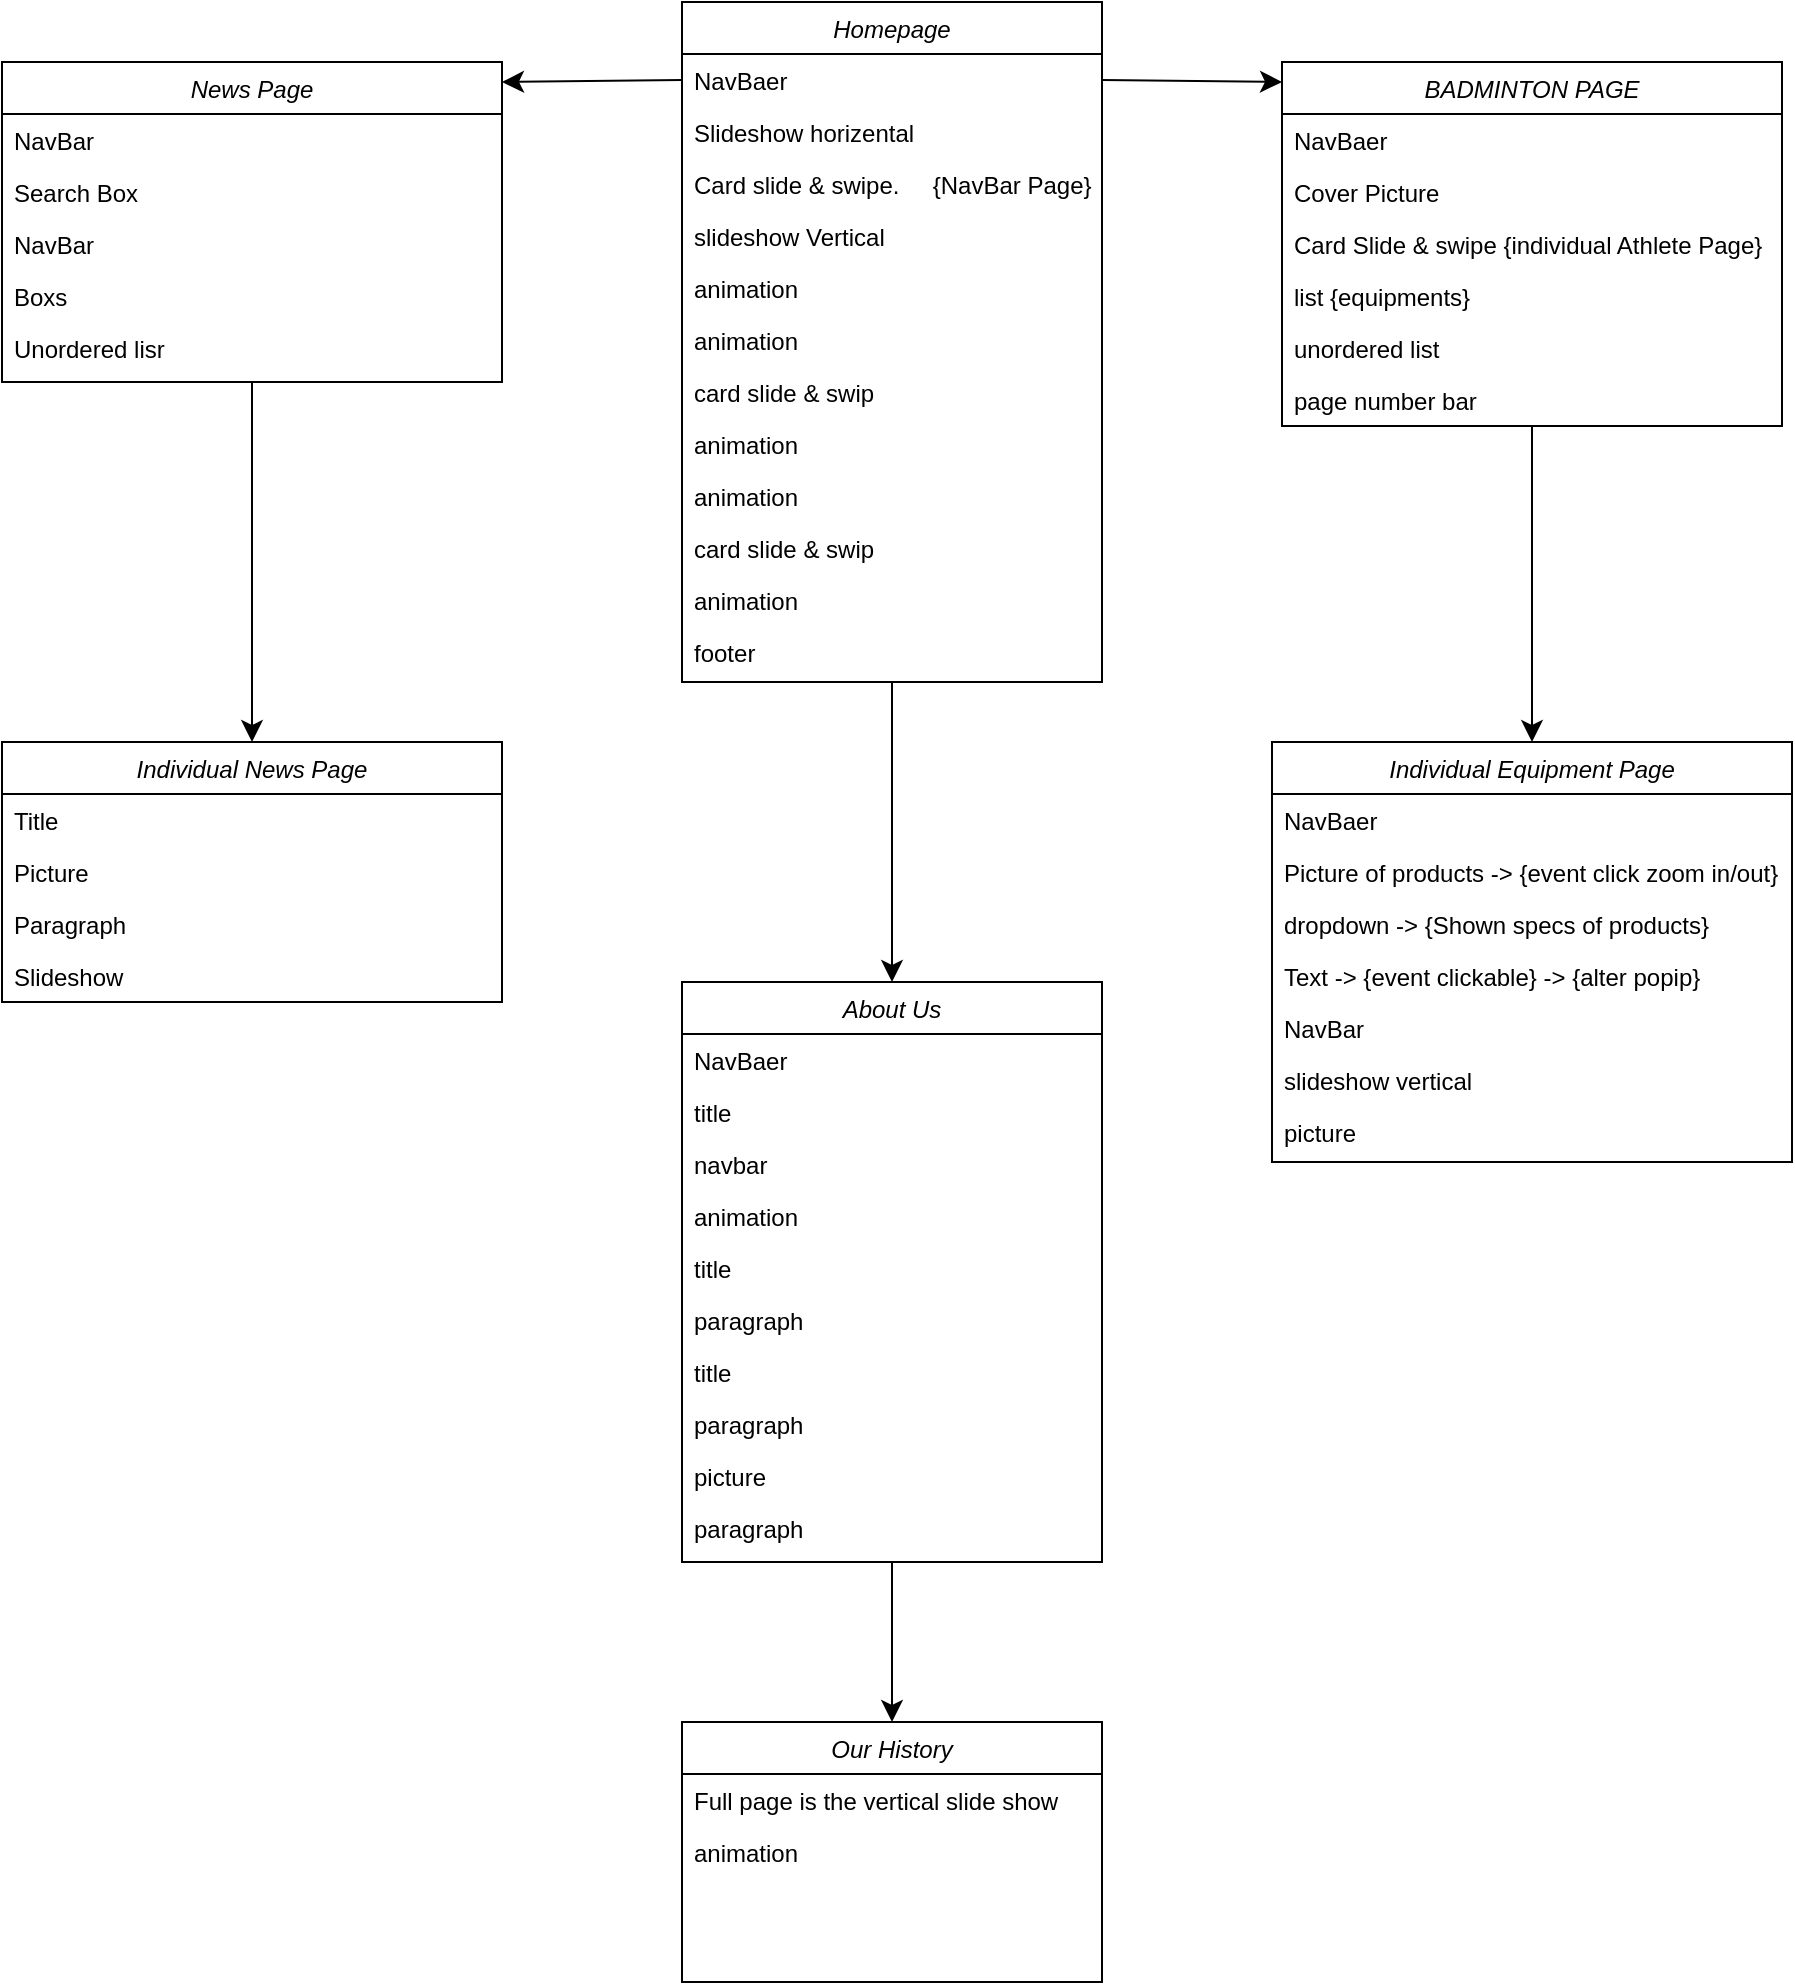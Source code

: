 <mxfile version="24.2.2" type="github">
  <diagram id="C5RBs43oDa-KdzZeNtuy" name="Page-1">
    <mxGraphModel dx="2060" dy="1106" grid="1" gridSize="10" guides="1" tooltips="1" connect="1" arrows="1" fold="1" page="1" pageScale="1" pageWidth="827" pageHeight="1169" math="0" shadow="0">
      <root>
        <mxCell id="WIyWlLk6GJQsqaUBKTNV-0" />
        <mxCell id="WIyWlLk6GJQsqaUBKTNV-1" parent="WIyWlLk6GJQsqaUBKTNV-0" />
        <mxCell id="pnR89gAqj4yfONS8WBIo-79" value="" style="group" vertex="1" connectable="0" parent="WIyWlLk6GJQsqaUBKTNV-1">
          <mxGeometry x="50" y="20" width="895" height="990" as="geometry" />
        </mxCell>
        <mxCell id="pnR89gAqj4yfONS8WBIo-56" style="edgeStyle=none;curved=1;rounded=0;orthogonalLoop=1;jettySize=auto;html=1;fontSize=12;startSize=8;endSize=8;" edge="1" parent="pnR89gAqj4yfONS8WBIo-79" source="zkfFHV4jXpPFQw0GAbJ--0" target="pnR89gAqj4yfONS8WBIo-23">
          <mxGeometry relative="1" as="geometry" />
        </mxCell>
        <mxCell id="zkfFHV4jXpPFQw0GAbJ--0" value="BADMINTON PAGE" style="swimlane;fontStyle=2;align=center;verticalAlign=top;childLayout=stackLayout;horizontal=1;startSize=26;horizontalStack=0;resizeParent=1;resizeLast=0;collapsible=1;marginBottom=0;rounded=0;shadow=0;strokeWidth=1;" parent="pnR89gAqj4yfONS8WBIo-79" vertex="1">
          <mxGeometry x="640" y="30" width="250" height="182" as="geometry">
            <mxRectangle x="230" y="140" width="160" height="26" as="alternateBounds" />
          </mxGeometry>
        </mxCell>
        <mxCell id="zkfFHV4jXpPFQw0GAbJ--1" value="NavBaer" style="text;align=left;verticalAlign=top;spacingLeft=4;spacingRight=4;overflow=hidden;rotatable=0;points=[[0,0.5],[1,0.5]];portConstraint=eastwest;" parent="zkfFHV4jXpPFQw0GAbJ--0" vertex="1">
          <mxGeometry y="26" width="250" height="26" as="geometry" />
        </mxCell>
        <mxCell id="zkfFHV4jXpPFQw0GAbJ--2" value="Cover Picture" style="text;align=left;verticalAlign=top;spacingLeft=4;spacingRight=4;overflow=hidden;rotatable=0;points=[[0,0.5],[1,0.5]];portConstraint=eastwest;rounded=0;shadow=0;html=0;" parent="zkfFHV4jXpPFQw0GAbJ--0" vertex="1">
          <mxGeometry y="52" width="250" height="26" as="geometry" />
        </mxCell>
        <mxCell id="zkfFHV4jXpPFQw0GAbJ--3" value="Card Slide &amp; swipe {individual Athlete Page}" style="text;align=left;verticalAlign=top;spacingLeft=4;spacingRight=4;overflow=hidden;rotatable=0;points=[[0,0.5],[1,0.5]];portConstraint=eastwest;rounded=0;shadow=0;html=0;" parent="zkfFHV4jXpPFQw0GAbJ--0" vertex="1">
          <mxGeometry y="78" width="250" height="26" as="geometry" />
        </mxCell>
        <mxCell id="pnR89gAqj4yfONS8WBIo-0" value="list {equipments}" style="text;align=left;verticalAlign=top;spacingLeft=4;spacingRight=4;overflow=hidden;rotatable=0;points=[[0,0.5],[1,0.5]];portConstraint=eastwest;rounded=0;shadow=0;html=0;" vertex="1" parent="zkfFHV4jXpPFQw0GAbJ--0">
          <mxGeometry y="104" width="250" height="26" as="geometry" />
        </mxCell>
        <mxCell id="pnR89gAqj4yfONS8WBIo-1" value="unordered list" style="text;align=left;verticalAlign=top;spacingLeft=4;spacingRight=4;overflow=hidden;rotatable=0;points=[[0,0.5],[1,0.5]];portConstraint=eastwest;rounded=0;shadow=0;html=0;" vertex="1" parent="zkfFHV4jXpPFQw0GAbJ--0">
          <mxGeometry y="130" width="250" height="26" as="geometry" />
        </mxCell>
        <mxCell id="pnR89gAqj4yfONS8WBIo-2" value="page number bar" style="text;align=left;verticalAlign=top;spacingLeft=4;spacingRight=4;overflow=hidden;rotatable=0;points=[[0,0.5],[1,0.5]];portConstraint=eastwest;rounded=0;shadow=0;html=0;" vertex="1" parent="zkfFHV4jXpPFQw0GAbJ--0">
          <mxGeometry y="156" width="250" height="26" as="geometry" />
        </mxCell>
        <mxCell id="pnR89gAqj4yfONS8WBIo-51" value="" style="edgeStyle=none;curved=1;rounded=0;orthogonalLoop=1;jettySize=auto;html=1;fontSize=12;startSize=8;endSize=8;exitX=0;exitY=0.5;exitDx=0;exitDy=0;" edge="1" parent="pnR89gAqj4yfONS8WBIo-79" source="pnR89gAqj4yfONS8WBIo-11">
          <mxGeometry relative="1" as="geometry">
            <mxPoint x="340" y="47.591" as="sourcePoint" />
            <mxPoint x="250" y="39.997" as="targetPoint" />
          </mxGeometry>
        </mxCell>
        <mxCell id="pnR89gAqj4yfONS8WBIo-78" style="edgeStyle=none;curved=1;rounded=0;orthogonalLoop=1;jettySize=auto;html=1;entryX=0.5;entryY=0;entryDx=0;entryDy=0;fontSize=12;startSize=8;endSize=8;" edge="1" parent="pnR89gAqj4yfONS8WBIo-79" source="pnR89gAqj4yfONS8WBIo-10" target="pnR89gAqj4yfONS8WBIo-58">
          <mxGeometry relative="1" as="geometry" />
        </mxCell>
        <mxCell id="pnR89gAqj4yfONS8WBIo-10" value="Homepage" style="swimlane;fontStyle=2;align=center;verticalAlign=top;childLayout=stackLayout;horizontal=1;startSize=26;horizontalStack=0;resizeParent=1;resizeLast=0;collapsible=1;marginBottom=0;rounded=0;shadow=0;strokeWidth=1;" vertex="1" parent="pnR89gAqj4yfONS8WBIo-79">
          <mxGeometry x="340" width="210" height="340" as="geometry">
            <mxRectangle x="230" y="140" width="160" height="26" as="alternateBounds" />
          </mxGeometry>
        </mxCell>
        <mxCell id="pnR89gAqj4yfONS8WBIo-11" value="NavBaer" style="text;align=left;verticalAlign=top;spacingLeft=4;spacingRight=4;overflow=hidden;rotatable=0;points=[[0,0.5],[1,0.5]];portConstraint=eastwest;" vertex="1" parent="pnR89gAqj4yfONS8WBIo-10">
          <mxGeometry y="26" width="210" height="26" as="geometry" />
        </mxCell>
        <mxCell id="pnR89gAqj4yfONS8WBIo-12" value="Slideshow horizental" style="text;align=left;verticalAlign=top;spacingLeft=4;spacingRight=4;overflow=hidden;rotatable=0;points=[[0,0.5],[1,0.5]];portConstraint=eastwest;rounded=0;shadow=0;html=0;" vertex="1" parent="pnR89gAqj4yfONS8WBIo-10">
          <mxGeometry y="52" width="210" height="26" as="geometry" />
        </mxCell>
        <mxCell id="pnR89gAqj4yfONS8WBIo-13" value="Card slide &amp; swipe.     {NavBar Page}" style="text;align=left;verticalAlign=top;spacingLeft=4;spacingRight=4;overflow=hidden;rotatable=0;points=[[0,0.5],[1,0.5]];portConstraint=eastwest;rounded=0;shadow=0;html=0;" vertex="1" parent="pnR89gAqj4yfONS8WBIo-10">
          <mxGeometry y="78" width="210" height="26" as="geometry" />
        </mxCell>
        <mxCell id="pnR89gAqj4yfONS8WBIo-14" value="slideshow Vertical" style="text;align=left;verticalAlign=top;spacingLeft=4;spacingRight=4;overflow=hidden;rotatable=0;points=[[0,0.5],[1,0.5]];portConstraint=eastwest;rounded=0;shadow=0;html=0;" vertex="1" parent="pnR89gAqj4yfONS8WBIo-10">
          <mxGeometry y="104" width="210" height="26" as="geometry" />
        </mxCell>
        <mxCell id="pnR89gAqj4yfONS8WBIo-15" value="animation" style="text;align=left;verticalAlign=top;spacingLeft=4;spacingRight=4;overflow=hidden;rotatable=0;points=[[0,0.5],[1,0.5]];portConstraint=eastwest;rounded=0;shadow=0;html=0;" vertex="1" parent="pnR89gAqj4yfONS8WBIo-10">
          <mxGeometry y="130" width="210" height="26" as="geometry" />
        </mxCell>
        <mxCell id="pnR89gAqj4yfONS8WBIo-16" value="animation" style="text;align=left;verticalAlign=top;spacingLeft=4;spacingRight=4;overflow=hidden;rotatable=0;points=[[0,0.5],[1,0.5]];portConstraint=eastwest;rounded=0;shadow=0;html=0;" vertex="1" parent="pnR89gAqj4yfONS8WBIo-10">
          <mxGeometry y="156" width="210" height="26" as="geometry" />
        </mxCell>
        <mxCell id="pnR89gAqj4yfONS8WBIo-17" value="card slide &amp; swip" style="text;align=left;verticalAlign=top;spacingLeft=4;spacingRight=4;overflow=hidden;rotatable=0;points=[[0,0.5],[1,0.5]];portConstraint=eastwest;rounded=0;shadow=0;html=0;" vertex="1" parent="pnR89gAqj4yfONS8WBIo-10">
          <mxGeometry y="182" width="210" height="26" as="geometry" />
        </mxCell>
        <mxCell id="pnR89gAqj4yfONS8WBIo-18" value="animation" style="text;align=left;verticalAlign=top;spacingLeft=4;spacingRight=4;overflow=hidden;rotatable=0;points=[[0,0.5],[1,0.5]];portConstraint=eastwest;rounded=0;shadow=0;html=0;" vertex="1" parent="pnR89gAqj4yfONS8WBIo-10">
          <mxGeometry y="208" width="210" height="26" as="geometry" />
        </mxCell>
        <mxCell id="pnR89gAqj4yfONS8WBIo-19" value="animation" style="text;align=left;verticalAlign=top;spacingLeft=4;spacingRight=4;overflow=hidden;rotatable=0;points=[[0,0.5],[1,0.5]];portConstraint=eastwest;rounded=0;shadow=0;html=0;" vertex="1" parent="pnR89gAqj4yfONS8WBIo-10">
          <mxGeometry y="234" width="210" height="26" as="geometry" />
        </mxCell>
        <mxCell id="pnR89gAqj4yfONS8WBIo-20" value="card slide &amp; swip" style="text;align=left;verticalAlign=top;spacingLeft=4;spacingRight=4;overflow=hidden;rotatable=0;points=[[0,0.5],[1,0.5]];portConstraint=eastwest;rounded=0;shadow=0;html=0;" vertex="1" parent="pnR89gAqj4yfONS8WBIo-10">
          <mxGeometry y="260" width="210" height="26" as="geometry" />
        </mxCell>
        <mxCell id="pnR89gAqj4yfONS8WBIo-21" value="animation" style="text;align=left;verticalAlign=top;spacingLeft=4;spacingRight=4;overflow=hidden;rotatable=0;points=[[0,0.5],[1,0.5]];portConstraint=eastwest;rounded=0;shadow=0;html=0;" vertex="1" parent="pnR89gAqj4yfONS8WBIo-10">
          <mxGeometry y="286" width="210" height="26" as="geometry" />
        </mxCell>
        <mxCell id="pnR89gAqj4yfONS8WBIo-22" value="footer" style="text;align=left;verticalAlign=top;spacingLeft=4;spacingRight=4;overflow=hidden;rotatable=0;points=[[0,0.5],[1,0.5]];portConstraint=eastwest;rounded=0;shadow=0;html=0;" vertex="1" parent="pnR89gAqj4yfONS8WBIo-10">
          <mxGeometry y="312" width="210" height="26" as="geometry" />
        </mxCell>
        <mxCell id="pnR89gAqj4yfONS8WBIo-23" value="Individual Equipment Page" style="swimlane;fontStyle=2;align=center;verticalAlign=top;childLayout=stackLayout;horizontal=1;startSize=26;horizontalStack=0;resizeParent=1;resizeLast=0;collapsible=1;marginBottom=0;rounded=0;shadow=0;strokeWidth=1;" vertex="1" parent="pnR89gAqj4yfONS8WBIo-79">
          <mxGeometry x="635" y="370" width="260" height="210" as="geometry">
            <mxRectangle x="230" y="140" width="160" height="26" as="alternateBounds" />
          </mxGeometry>
        </mxCell>
        <mxCell id="pnR89gAqj4yfONS8WBIo-24" value="NavBaer" style="text;align=left;verticalAlign=top;spacingLeft=4;spacingRight=4;overflow=hidden;rotatable=0;points=[[0,0.5],[1,0.5]];portConstraint=eastwest;" vertex="1" parent="pnR89gAqj4yfONS8WBIo-23">
          <mxGeometry y="26" width="260" height="26" as="geometry" />
        </mxCell>
        <mxCell id="pnR89gAqj4yfONS8WBIo-25" value="Picture of products -&gt; {event click zoom in/out}" style="text;align=left;verticalAlign=top;spacingLeft=4;spacingRight=4;overflow=hidden;rotatable=0;points=[[0,0.5],[1,0.5]];portConstraint=eastwest;rounded=0;shadow=0;html=0;" vertex="1" parent="pnR89gAqj4yfONS8WBIo-23">
          <mxGeometry y="52" width="260" height="26" as="geometry" />
        </mxCell>
        <mxCell id="pnR89gAqj4yfONS8WBIo-26" value="dropdown -&gt; {Shown specs of products}" style="text;align=left;verticalAlign=top;spacingLeft=4;spacingRight=4;overflow=hidden;rotatable=0;points=[[0,0.5],[1,0.5]];portConstraint=eastwest;rounded=0;shadow=0;html=0;" vertex="1" parent="pnR89gAqj4yfONS8WBIo-23">
          <mxGeometry y="78" width="260" height="26" as="geometry" />
        </mxCell>
        <mxCell id="pnR89gAqj4yfONS8WBIo-27" value="Text -&gt; {event clickable} -&gt; {alter popip}" style="text;align=left;verticalAlign=top;spacingLeft=4;spacingRight=4;overflow=hidden;rotatable=0;points=[[0,0.5],[1,0.5]];portConstraint=eastwest;rounded=0;shadow=0;html=0;" vertex="1" parent="pnR89gAqj4yfONS8WBIo-23">
          <mxGeometry y="104" width="260" height="26" as="geometry" />
        </mxCell>
        <mxCell id="pnR89gAqj4yfONS8WBIo-28" value="NavBar" style="text;align=left;verticalAlign=top;spacingLeft=4;spacingRight=4;overflow=hidden;rotatable=0;points=[[0,0.5],[1,0.5]];portConstraint=eastwest;rounded=0;shadow=0;html=0;" vertex="1" parent="pnR89gAqj4yfONS8WBIo-23">
          <mxGeometry y="130" width="260" height="26" as="geometry" />
        </mxCell>
        <mxCell id="pnR89gAqj4yfONS8WBIo-29" value="slideshow vertical" style="text;align=left;verticalAlign=top;spacingLeft=4;spacingRight=4;overflow=hidden;rotatable=0;points=[[0,0.5],[1,0.5]];portConstraint=eastwest;rounded=0;shadow=0;html=0;" vertex="1" parent="pnR89gAqj4yfONS8WBIo-23">
          <mxGeometry y="156" width="260" height="26" as="geometry" />
        </mxCell>
        <mxCell id="pnR89gAqj4yfONS8WBIo-30" value="picture" style="text;align=left;verticalAlign=top;spacingLeft=4;spacingRight=4;overflow=hidden;rotatable=0;points=[[0,0.5],[1,0.5]];portConstraint=eastwest;rounded=0;shadow=0;html=0;" vertex="1" parent="pnR89gAqj4yfONS8WBIo-23">
          <mxGeometry y="182" width="260" height="26" as="geometry" />
        </mxCell>
        <mxCell id="pnR89gAqj4yfONS8WBIo-50" style="edgeStyle=none;curved=1;rounded=0;orthogonalLoop=1;jettySize=auto;html=1;entryX=0.5;entryY=0;entryDx=0;entryDy=0;fontSize=12;startSize=8;endSize=8;" edge="1" parent="pnR89gAqj4yfONS8WBIo-79" source="pnR89gAqj4yfONS8WBIo-36" target="pnR89gAqj4yfONS8WBIo-43">
          <mxGeometry relative="1" as="geometry" />
        </mxCell>
        <mxCell id="pnR89gAqj4yfONS8WBIo-36" value="News Page" style="swimlane;fontStyle=2;align=center;verticalAlign=top;childLayout=stackLayout;horizontal=1;startSize=26;horizontalStack=0;resizeParent=1;resizeLast=0;collapsible=1;marginBottom=0;rounded=0;shadow=0;strokeWidth=1;" vertex="1" parent="pnR89gAqj4yfONS8WBIo-79">
          <mxGeometry y="30" width="250" height="160" as="geometry">
            <mxRectangle x="230" y="140" width="160" height="26" as="alternateBounds" />
          </mxGeometry>
        </mxCell>
        <mxCell id="pnR89gAqj4yfONS8WBIo-37" value="NavBar" style="text;align=left;verticalAlign=top;spacingLeft=4;spacingRight=4;overflow=hidden;rotatable=0;points=[[0,0.5],[1,0.5]];portConstraint=eastwest;" vertex="1" parent="pnR89gAqj4yfONS8WBIo-36">
          <mxGeometry y="26" width="250" height="26" as="geometry" />
        </mxCell>
        <mxCell id="pnR89gAqj4yfONS8WBIo-38" value="Search Box" style="text;align=left;verticalAlign=top;spacingLeft=4;spacingRight=4;overflow=hidden;rotatable=0;points=[[0,0.5],[1,0.5]];portConstraint=eastwest;rounded=0;shadow=0;html=0;" vertex="1" parent="pnR89gAqj4yfONS8WBIo-36">
          <mxGeometry y="52" width="250" height="26" as="geometry" />
        </mxCell>
        <mxCell id="pnR89gAqj4yfONS8WBIo-39" value="NavBar" style="text;align=left;verticalAlign=top;spacingLeft=4;spacingRight=4;overflow=hidden;rotatable=0;points=[[0,0.5],[1,0.5]];portConstraint=eastwest;rounded=0;shadow=0;html=0;" vertex="1" parent="pnR89gAqj4yfONS8WBIo-36">
          <mxGeometry y="78" width="250" height="26" as="geometry" />
        </mxCell>
        <mxCell id="pnR89gAqj4yfONS8WBIo-40" value="Boxs" style="text;align=left;verticalAlign=top;spacingLeft=4;spacingRight=4;overflow=hidden;rotatable=0;points=[[0,0.5],[1,0.5]];portConstraint=eastwest;rounded=0;shadow=0;html=0;" vertex="1" parent="pnR89gAqj4yfONS8WBIo-36">
          <mxGeometry y="104" width="250" height="26" as="geometry" />
        </mxCell>
        <mxCell id="pnR89gAqj4yfONS8WBIo-41" value="Unordered lisr" style="text;align=left;verticalAlign=top;spacingLeft=4;spacingRight=4;overflow=hidden;rotatable=0;points=[[0,0.5],[1,0.5]];portConstraint=eastwest;rounded=0;shadow=0;html=0;" vertex="1" parent="pnR89gAqj4yfONS8WBIo-36">
          <mxGeometry y="130" width="250" height="26" as="geometry" />
        </mxCell>
        <mxCell id="pnR89gAqj4yfONS8WBIo-43" value="Individual News Page" style="swimlane;fontStyle=2;align=center;verticalAlign=top;childLayout=stackLayout;horizontal=1;startSize=26;horizontalStack=0;resizeParent=1;resizeLast=0;collapsible=1;marginBottom=0;rounded=0;shadow=0;strokeWidth=1;" vertex="1" parent="pnR89gAqj4yfONS8WBIo-79">
          <mxGeometry y="370" width="250" height="130" as="geometry">
            <mxRectangle x="230" y="140" width="160" height="26" as="alternateBounds" />
          </mxGeometry>
        </mxCell>
        <mxCell id="pnR89gAqj4yfONS8WBIo-44" value="Title" style="text;align=left;verticalAlign=top;spacingLeft=4;spacingRight=4;overflow=hidden;rotatable=0;points=[[0,0.5],[1,0.5]];portConstraint=eastwest;" vertex="1" parent="pnR89gAqj4yfONS8WBIo-43">
          <mxGeometry y="26" width="250" height="26" as="geometry" />
        </mxCell>
        <mxCell id="pnR89gAqj4yfONS8WBIo-45" value="Picture" style="text;align=left;verticalAlign=top;spacingLeft=4;spacingRight=4;overflow=hidden;rotatable=0;points=[[0,0.5],[1,0.5]];portConstraint=eastwest;rounded=0;shadow=0;html=0;" vertex="1" parent="pnR89gAqj4yfONS8WBIo-43">
          <mxGeometry y="52" width="250" height="26" as="geometry" />
        </mxCell>
        <mxCell id="pnR89gAqj4yfONS8WBIo-46" value="Paragraph" style="text;align=left;verticalAlign=top;spacingLeft=4;spacingRight=4;overflow=hidden;rotatable=0;points=[[0,0.5],[1,0.5]];portConstraint=eastwest;rounded=0;shadow=0;html=0;" vertex="1" parent="pnR89gAqj4yfONS8WBIo-43">
          <mxGeometry y="78" width="250" height="26" as="geometry" />
        </mxCell>
        <mxCell id="pnR89gAqj4yfONS8WBIo-47" value="Slideshow" style="text;align=left;verticalAlign=top;spacingLeft=4;spacingRight=4;overflow=hidden;rotatable=0;points=[[0,0.5],[1,0.5]];portConstraint=eastwest;rounded=0;shadow=0;html=0;" vertex="1" parent="pnR89gAqj4yfONS8WBIo-43">
          <mxGeometry y="104" width="250" height="26" as="geometry" />
        </mxCell>
        <mxCell id="pnR89gAqj4yfONS8WBIo-53" value="" style="edgeStyle=none;curved=1;rounded=0;orthogonalLoop=1;jettySize=auto;html=1;fontSize=12;startSize=8;endSize=8;exitX=1;exitY=0.5;exitDx=0;exitDy=0;" edge="1" parent="pnR89gAqj4yfONS8WBIo-79" source="pnR89gAqj4yfONS8WBIo-11">
          <mxGeometry relative="1" as="geometry">
            <mxPoint x="640" y="40" as="targetPoint" />
          </mxGeometry>
        </mxCell>
        <mxCell id="pnR89gAqj4yfONS8WBIo-77" value="" style="edgeStyle=none;curved=1;rounded=0;orthogonalLoop=1;jettySize=auto;html=1;fontSize=12;startSize=8;endSize=8;entryX=0.5;entryY=0;entryDx=0;entryDy=0;" edge="1" parent="pnR89gAqj4yfONS8WBIo-79" source="pnR89gAqj4yfONS8WBIo-58" target="pnR89gAqj4yfONS8WBIo-72">
          <mxGeometry relative="1" as="geometry" />
        </mxCell>
        <mxCell id="pnR89gAqj4yfONS8WBIo-58" value="About Us" style="swimlane;fontStyle=2;align=center;verticalAlign=top;childLayout=stackLayout;horizontal=1;startSize=26;horizontalStack=0;resizeParent=1;resizeLast=0;collapsible=1;marginBottom=0;rounded=0;shadow=0;strokeWidth=1;" vertex="1" parent="pnR89gAqj4yfONS8WBIo-79">
          <mxGeometry x="340" y="490" width="210" height="290" as="geometry">
            <mxRectangle x="230" y="140" width="160" height="26" as="alternateBounds" />
          </mxGeometry>
        </mxCell>
        <mxCell id="pnR89gAqj4yfONS8WBIo-59" value="NavBaer" style="text;align=left;verticalAlign=top;spacingLeft=4;spacingRight=4;overflow=hidden;rotatable=0;points=[[0,0.5],[1,0.5]];portConstraint=eastwest;" vertex="1" parent="pnR89gAqj4yfONS8WBIo-58">
          <mxGeometry y="26" width="210" height="26" as="geometry" />
        </mxCell>
        <mxCell id="pnR89gAqj4yfONS8WBIo-60" value="title" style="text;align=left;verticalAlign=top;spacingLeft=4;spacingRight=4;overflow=hidden;rotatable=0;points=[[0,0.5],[1,0.5]];portConstraint=eastwest;rounded=0;shadow=0;html=0;" vertex="1" parent="pnR89gAqj4yfONS8WBIo-58">
          <mxGeometry y="52" width="210" height="26" as="geometry" />
        </mxCell>
        <mxCell id="pnR89gAqj4yfONS8WBIo-61" value="navbar" style="text;align=left;verticalAlign=top;spacingLeft=4;spacingRight=4;overflow=hidden;rotatable=0;points=[[0,0.5],[1,0.5]];portConstraint=eastwest;rounded=0;shadow=0;html=0;" vertex="1" parent="pnR89gAqj4yfONS8WBIo-58">
          <mxGeometry y="78" width="210" height="26" as="geometry" />
        </mxCell>
        <mxCell id="pnR89gAqj4yfONS8WBIo-62" value="animation" style="text;align=left;verticalAlign=top;spacingLeft=4;spacingRight=4;overflow=hidden;rotatable=0;points=[[0,0.5],[1,0.5]];portConstraint=eastwest;rounded=0;shadow=0;html=0;" vertex="1" parent="pnR89gAqj4yfONS8WBIo-58">
          <mxGeometry y="104" width="210" height="26" as="geometry" />
        </mxCell>
        <mxCell id="pnR89gAqj4yfONS8WBIo-63" value="title" style="text;align=left;verticalAlign=top;spacingLeft=4;spacingRight=4;overflow=hidden;rotatable=0;points=[[0,0.5],[1,0.5]];portConstraint=eastwest;rounded=0;shadow=0;html=0;" vertex="1" parent="pnR89gAqj4yfONS8WBIo-58">
          <mxGeometry y="130" width="210" height="26" as="geometry" />
        </mxCell>
        <mxCell id="pnR89gAqj4yfONS8WBIo-64" value="paragraph" style="text;align=left;verticalAlign=top;spacingLeft=4;spacingRight=4;overflow=hidden;rotatable=0;points=[[0,0.5],[1,0.5]];portConstraint=eastwest;rounded=0;shadow=0;html=0;" vertex="1" parent="pnR89gAqj4yfONS8WBIo-58">
          <mxGeometry y="156" width="210" height="26" as="geometry" />
        </mxCell>
        <mxCell id="pnR89gAqj4yfONS8WBIo-65" value="title" style="text;align=left;verticalAlign=top;spacingLeft=4;spacingRight=4;overflow=hidden;rotatable=0;points=[[0,0.5],[1,0.5]];portConstraint=eastwest;rounded=0;shadow=0;html=0;" vertex="1" parent="pnR89gAqj4yfONS8WBIo-58">
          <mxGeometry y="182" width="210" height="26" as="geometry" />
        </mxCell>
        <mxCell id="pnR89gAqj4yfONS8WBIo-66" value="paragraph" style="text;align=left;verticalAlign=top;spacingLeft=4;spacingRight=4;overflow=hidden;rotatable=0;points=[[0,0.5],[1,0.5]];portConstraint=eastwest;rounded=0;shadow=0;html=0;" vertex="1" parent="pnR89gAqj4yfONS8WBIo-58">
          <mxGeometry y="208" width="210" height="26" as="geometry" />
        </mxCell>
        <mxCell id="pnR89gAqj4yfONS8WBIo-67" value="picture" style="text;align=left;verticalAlign=top;spacingLeft=4;spacingRight=4;overflow=hidden;rotatable=0;points=[[0,0.5],[1,0.5]];portConstraint=eastwest;rounded=0;shadow=0;html=0;" vertex="1" parent="pnR89gAqj4yfONS8WBIo-58">
          <mxGeometry y="234" width="210" height="26" as="geometry" />
        </mxCell>
        <mxCell id="pnR89gAqj4yfONS8WBIo-68" value="paragraph" style="text;align=left;verticalAlign=top;spacingLeft=4;spacingRight=4;overflow=hidden;rotatable=0;points=[[0,0.5],[1,0.5]];portConstraint=eastwest;rounded=0;shadow=0;html=0;" vertex="1" parent="pnR89gAqj4yfONS8WBIo-58">
          <mxGeometry y="260" width="210" height="26" as="geometry" />
        </mxCell>
        <mxCell id="pnR89gAqj4yfONS8WBIo-72" value="Our History" style="swimlane;fontStyle=2;align=center;verticalAlign=top;childLayout=stackLayout;horizontal=1;startSize=26;horizontalStack=0;resizeParent=1;resizeLast=0;collapsible=1;marginBottom=0;rounded=0;shadow=0;strokeWidth=1;" vertex="1" parent="pnR89gAqj4yfONS8WBIo-79">
          <mxGeometry x="340" y="860" width="210" height="130" as="geometry">
            <mxRectangle x="230" y="140" width="160" height="26" as="alternateBounds" />
          </mxGeometry>
        </mxCell>
        <mxCell id="pnR89gAqj4yfONS8WBIo-76" value="Full page is the vertical slide show" style="text;align=left;verticalAlign=top;spacingLeft=4;spacingRight=4;overflow=hidden;rotatable=0;points=[[0,0.5],[1,0.5]];portConstraint=eastwest;rounded=0;shadow=0;html=0;" vertex="1" parent="pnR89gAqj4yfONS8WBIo-72">
          <mxGeometry y="26" width="210" height="26" as="geometry" />
        </mxCell>
        <mxCell id="pnR89gAqj4yfONS8WBIo-73" value="animation" style="text;align=left;verticalAlign=top;spacingLeft=4;spacingRight=4;overflow=hidden;rotatable=0;points=[[0,0.5],[1,0.5]];portConstraint=eastwest;" vertex="1" parent="pnR89gAqj4yfONS8WBIo-72">
          <mxGeometry y="52" width="210" height="26" as="geometry" />
        </mxCell>
      </root>
    </mxGraphModel>
  </diagram>
</mxfile>
